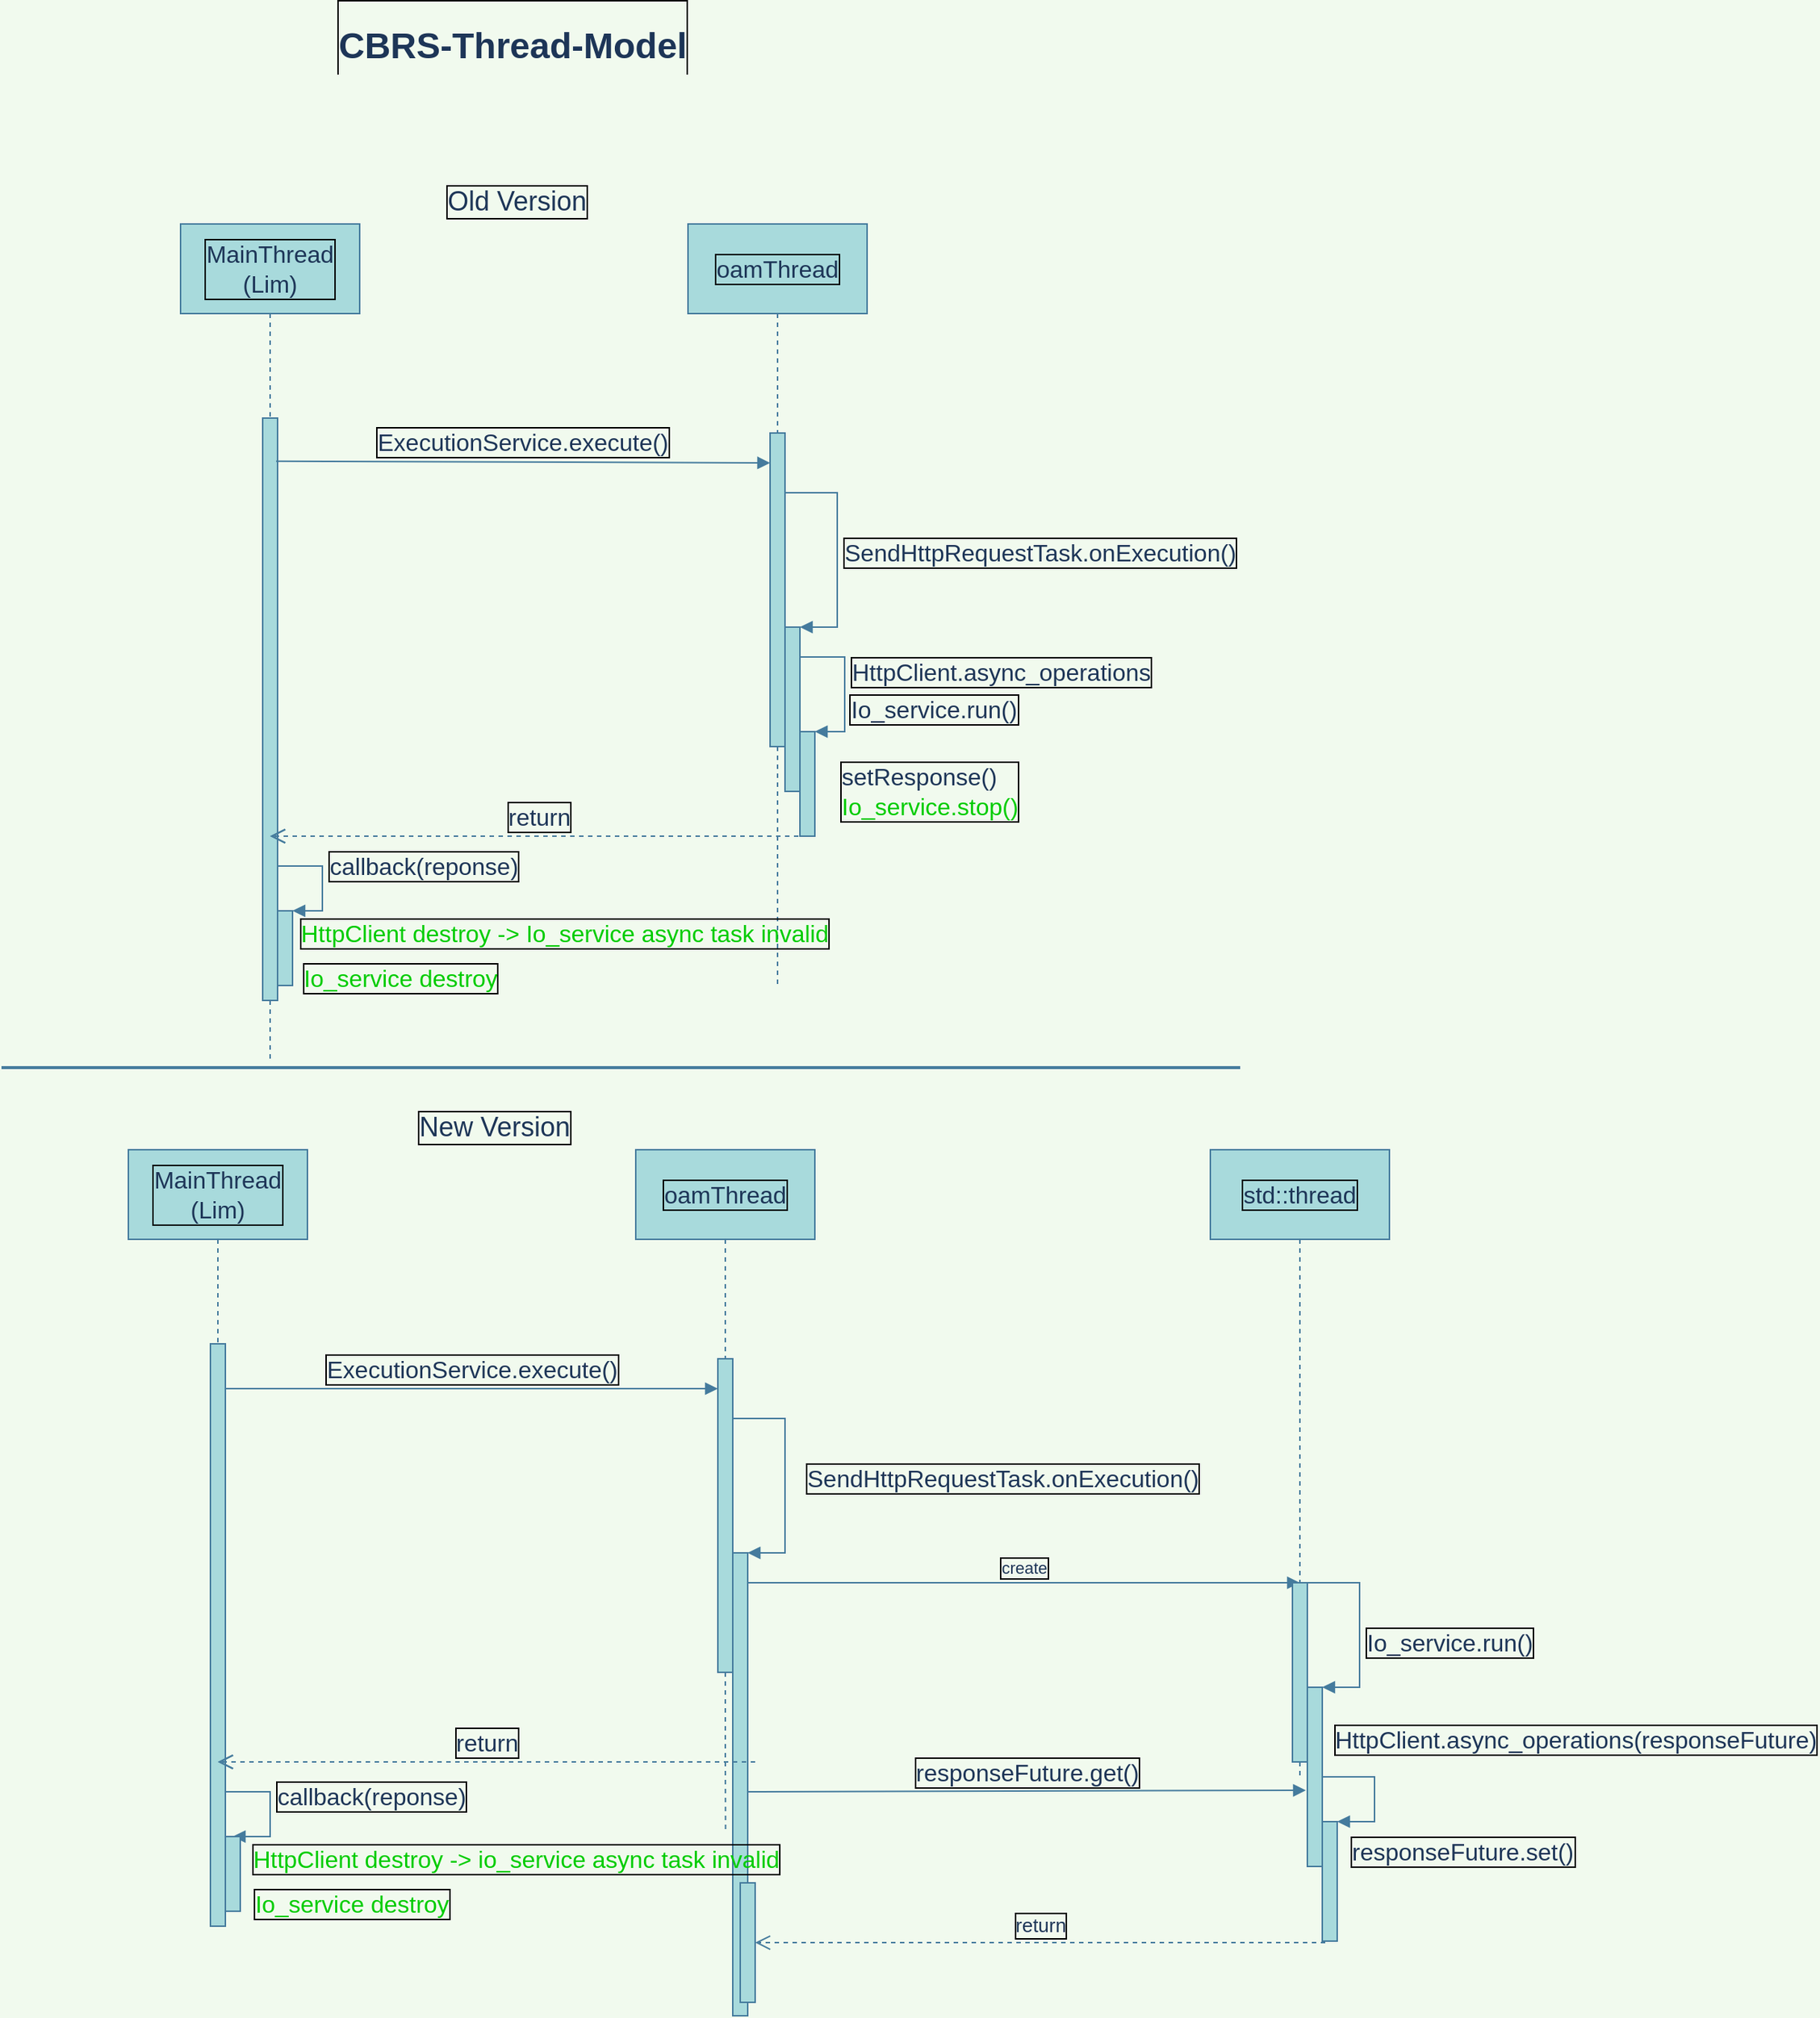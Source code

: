<mxfile version="18.0.0" type="github">
  <diagram id="kgpKYQtTHZ0yAKxKKP6v" name="Page-1">
    <mxGraphModel dx="1422" dy="762" grid="1" gridSize="10" guides="1" tooltips="1" connect="1" arrows="1" fold="1" page="1" pageScale="1" pageWidth="850" pageHeight="1100" background="#F1FAEE" math="0" shadow="0">
      <root>
        <mxCell id="0" />
        <mxCell id="1" parent="0" />
        <mxCell id="LY62BqVsODy2IkJWC0Tn-2" style="edgeStyle=orthogonalEdgeStyle;orthogonalLoop=1;jettySize=auto;html=1;dashed=1;endArrow=none;endFill=0;fontSize=16;labelBackgroundColor=#F1FAEE;strokeColor=#457B9D;fontColor=#1D3557;labelBorderColor=default;rounded=0;" parent="1" source="LY62BqVsODy2IkJWC0Tn-1" edge="1">
          <mxGeometry relative="1" as="geometry">
            <mxPoint x="190" y="640" as="targetPoint" />
          </mxGeometry>
        </mxCell>
        <mxCell id="LY62BqVsODy2IkJWC0Tn-1" value="MainThread&lt;br style=&quot;font-size: 16px;&quot;&gt;(Lim)" style="whiteSpace=wrap;html=1;fontSize=16;fillColor=#A8DADC;strokeColor=#457B9D;fontColor=#1D3557;labelBorderColor=default;rounded=0;" parent="1" vertex="1">
          <mxGeometry x="130" y="160" width="120" height="60" as="geometry" />
        </mxCell>
        <mxCell id="LY62BqVsODy2IkJWC0Tn-7" style="edgeStyle=orthogonalEdgeStyle;orthogonalLoop=1;jettySize=auto;html=1;dashed=1;endArrow=none;endFill=0;startArrow=none;fontSize=16;labelBackgroundColor=#F1FAEE;strokeColor=#457B9D;fontColor=#1D3557;labelBorderColor=default;rounded=0;" parent="1" source="LY62BqVsODy2IkJWC0Tn-14" edge="1">
          <mxGeometry relative="1" as="geometry">
            <mxPoint x="530" y="670" as="targetPoint" />
          </mxGeometry>
        </mxCell>
        <mxCell id="LY62BqVsODy2IkJWC0Tn-4" value="oamThread" style="whiteSpace=wrap;html=1;fontSize=16;fillColor=#A8DADC;strokeColor=#457B9D;fontColor=#1D3557;labelBorderColor=default;rounded=0;" parent="1" vertex="1">
          <mxGeometry x="470" y="160" width="120" height="60" as="geometry" />
        </mxCell>
        <mxCell id="LY62BqVsODy2IkJWC0Tn-5" style="edgeStyle=orthogonalEdgeStyle;orthogonalLoop=1;jettySize=auto;html=1;dashed=1;endArrow=none;endFill=0;fontSize=16;labelBackgroundColor=#F1FAEE;strokeColor=#457B9D;fontColor=#1D3557;labelBorderColor=default;rounded=0;" parent="1" source="LY62BqVsODy2IkJWC0Tn-1" edge="1">
          <mxGeometry relative="1" as="geometry">
            <mxPoint x="190" y="640" as="targetPoint" />
            <mxPoint x="190" y="220" as="sourcePoint" />
            <Array as="points">
              <mxPoint x="190" y="350" />
              <mxPoint x="190" y="350" />
            </Array>
          </mxGeometry>
        </mxCell>
        <mxCell id="LY62BqVsODy2IkJWC0Tn-6" style="edgeStyle=orthogonalEdgeStyle;orthogonalLoop=1;jettySize=auto;html=1;dashed=1;endArrow=none;endFill=0;startArrow=none;fontSize=16;labelBackgroundColor=#F1FAEE;strokeColor=#457B9D;fontColor=#1D3557;labelBorderColor=default;rounded=0;" parent="1" edge="1">
          <mxGeometry relative="1" as="geometry">
            <mxPoint x="190" y="720" as="targetPoint" />
            <mxPoint x="195" y="415" as="sourcePoint" />
            <Array as="points">
              <mxPoint x="190" y="415" />
            </Array>
          </mxGeometry>
        </mxCell>
        <mxCell id="LY62BqVsODy2IkJWC0Tn-10" value="" style="html=1;points=[];perimeter=orthogonalPerimeter;fontSize=16;fillColor=#A8DADC;strokeColor=#457B9D;fontColor=#1D3557;labelBorderColor=default;rounded=0;" parent="1" vertex="1">
          <mxGeometry x="185" y="290" width="10" height="390" as="geometry" />
        </mxCell>
        <mxCell id="LY62BqVsODy2IkJWC0Tn-14" value="" style="html=1;points=[];perimeter=orthogonalPerimeter;fontSize=16;fillColor=#A8DADC;strokeColor=#457B9D;fontColor=#1D3557;labelBorderColor=default;rounded=0;" parent="1" vertex="1">
          <mxGeometry x="525" y="300" width="10" height="210" as="geometry" />
        </mxCell>
        <mxCell id="LY62BqVsODy2IkJWC0Tn-15" value="" style="edgeStyle=orthogonalEdgeStyle;orthogonalLoop=1;jettySize=auto;html=1;dashed=1;endArrow=none;endFill=0;fontSize=16;labelBackgroundColor=#F1FAEE;strokeColor=#457B9D;fontColor=#1D3557;labelBorderColor=default;rounded=0;" parent="1" source="LY62BqVsODy2IkJWC0Tn-4" target="LY62BqVsODy2IkJWC0Tn-14" edge="1">
          <mxGeometry relative="1" as="geometry">
            <mxPoint x="530" y="660" as="targetPoint" />
            <mxPoint x="530" y="220" as="sourcePoint" />
          </mxGeometry>
        </mxCell>
        <mxCell id="LY62BqVsODy2IkJWC0Tn-26" value="" style="html=1;points=[];perimeter=orthogonalPerimeter;fontSize=16;fillColor=#A8DADC;strokeColor=#457B9D;fontColor=#1D3557;labelBorderColor=default;rounded=0;" parent="1" vertex="1">
          <mxGeometry x="535" y="430" width="10" height="110" as="geometry" />
        </mxCell>
        <mxCell id="LY62BqVsODy2IkJWC0Tn-27" value="SendHttpRequestTask.onExecution()" style="edgeStyle=orthogonalEdgeStyle;html=1;align=left;spacingLeft=2;endArrow=block;entryX=1;entryY=0;fontSize=16;labelBackgroundColor=#F1FAEE;strokeColor=#457B9D;fontColor=#1D3557;labelBorderColor=default;rounded=0;" parent="1" target="LY62BqVsODy2IkJWC0Tn-26" edge="1">
          <mxGeometry x="0.302" relative="1" as="geometry">
            <mxPoint x="535" y="405" as="sourcePoint" />
            <Array as="points">
              <mxPoint x="535" y="340" />
              <mxPoint x="570" y="340" />
              <mxPoint x="570" y="430" />
            </Array>
            <mxPoint as="offset" />
          </mxGeometry>
        </mxCell>
        <mxCell id="LY62BqVsODy2IkJWC0Tn-33" value="ExecutionService.execute()" style="html=1;verticalAlign=bottom;endArrow=block;fontSize=16;labelBackgroundColor=#F1FAEE;strokeColor=#457B9D;fontColor=#1D3557;exitX=0.9;exitY=0.074;exitDx=0;exitDy=0;exitPerimeter=0;labelBorderColor=default;rounded=0;" parent="1" edge="1" source="LY62BqVsODy2IkJWC0Tn-10">
          <mxGeometry width="80" relative="1" as="geometry">
            <mxPoint x="200" y="320" as="sourcePoint" />
            <mxPoint x="525" y="320" as="targetPoint" />
          </mxGeometry>
        </mxCell>
        <mxCell id="LY62BqVsODy2IkJWC0Tn-34" value="" style="html=1;points=[];perimeter=orthogonalPerimeter;fontSize=16;fillColor=#A8DADC;strokeColor=#457B9D;fontColor=#1D3557;labelBorderColor=default;rounded=0;" parent="1" vertex="1">
          <mxGeometry x="545" y="500" width="10" height="70" as="geometry" />
        </mxCell>
        <mxCell id="LY62BqVsODy2IkJWC0Tn-35" value="HttpClient.async_operations" style="edgeStyle=orthogonalEdgeStyle;html=1;align=left;spacingLeft=2;endArrow=block;entryX=1;entryY=0;fontSize=16;labelBackgroundColor=#F1FAEE;strokeColor=#457B9D;fontColor=#1D3557;labelBorderColor=default;rounded=0;" parent="1" target="LY62BqVsODy2IkJWC0Tn-34" edge="1">
          <mxGeometry relative="1" as="geometry">
            <mxPoint x="545" y="470" as="sourcePoint" />
            <Array as="points">
              <mxPoint x="545" y="450" />
              <mxPoint x="575" y="450" />
              <mxPoint x="575" y="500" />
            </Array>
          </mxGeometry>
        </mxCell>
        <mxCell id="LY62BqVsODy2IkJWC0Tn-36" value="return" style="html=1;verticalAlign=bottom;endArrow=open;dashed=1;endSize=8;fontSize=16;labelBackgroundColor=#F1FAEE;strokeColor=#457B9D;fontColor=#1D3557;labelBorderColor=default;rounded=0;" parent="1" edge="1">
          <mxGeometry relative="1" as="geometry">
            <mxPoint x="550" y="570" as="sourcePoint" />
            <mxPoint x="190" y="570" as="targetPoint" />
          </mxGeometry>
        </mxCell>
        <mxCell id="LY62BqVsODy2IkJWC0Tn-39" value="return" style="html=1;verticalAlign=bottom;endArrow=open;dashed=1;endSize=8;fontSize=16;labelBackgroundColor=#F1FAEE;strokeColor=#457B9D;fontColor=#1D3557;labelBorderColor=default;rounded=0;" parent="1" edge="1">
          <mxGeometry relative="1" as="geometry">
            <mxPoint x="550" y="570" as="sourcePoint" />
            <mxPoint x="190" y="570" as="targetPoint" />
          </mxGeometry>
        </mxCell>
        <mxCell id="LY62BqVsODy2IkJWC0Tn-40" value="setResponse()&lt;br&gt;&lt;font color=&quot;#00cc00&quot;&gt;Io_service.stop()&lt;/font&gt;" style="text;html=1;strokeColor=none;fillColor=none;align=left;verticalAlign=middle;whiteSpace=wrap;fontSize=16;fontColor=#1D3557;labelBorderColor=default;rounded=0;" parent="1" vertex="1">
          <mxGeometry x="570" y="520" width="160" height="40" as="geometry" />
        </mxCell>
        <mxCell id="LY62BqVsODy2IkJWC0Tn-41" value="" style="html=1;points=[];perimeter=orthogonalPerimeter;fontSize=16;fillColor=#A8DADC;strokeColor=#457B9D;fontColor=#1D3557;labelBorderColor=default;rounded=0;" parent="1" vertex="1">
          <mxGeometry x="195" y="620" width="10" height="50" as="geometry" />
        </mxCell>
        <mxCell id="LY62BqVsODy2IkJWC0Tn-42" value="callback(reponse)" style="edgeStyle=orthogonalEdgeStyle;html=1;align=left;spacingLeft=2;endArrow=block;entryX=1;entryY=0;fontSize=16;labelBackgroundColor=#F1FAEE;strokeColor=#457B9D;fontColor=#1D3557;labelBorderColor=default;rounded=0;" parent="1" target="LY62BqVsODy2IkJWC0Tn-41" edge="1">
          <mxGeometry relative="1" as="geometry">
            <mxPoint x="195" y="610" as="sourcePoint" />
            <Array as="points">
              <mxPoint x="195" y="590" />
              <mxPoint x="225" y="590" />
              <mxPoint x="225" y="620" />
            </Array>
          </mxGeometry>
        </mxCell>
        <mxCell id="LY62BqVsODy2IkJWC0Tn-43" value="Io_service.run()" style="text;html=1;strokeColor=none;fillColor=none;align=center;verticalAlign=middle;whiteSpace=wrap;fontSize=16;fontStyle=0;fontColor=#1D3557;labelBorderColor=default;rounded=0;" parent="1" vertex="1">
          <mxGeometry x="570" y="470" width="130" height="30" as="geometry" />
        </mxCell>
        <mxCell id="LY62BqVsODy2IkJWC0Tn-45" value="&lt;span style=&quot;font-size: 16px;&quot;&gt;&lt;font color=&quot;#00cc00&quot;&gt;Io_service destroy&lt;/font&gt;&lt;/span&gt;" style="text;html=1;strokeColor=none;fillColor=none;align=center;verticalAlign=middle;whiteSpace=wrap;fontSize=16;fontColor=#1D3557;labelBorderColor=default;rounded=0;" parent="1" vertex="1">
          <mxGeometry x="205" y="650" width="145" height="30" as="geometry" />
        </mxCell>
        <mxCell id="LY62BqVsODy2IkJWC0Tn-48" value="&lt;span style=&quot;font-size: 16px&quot;&gt;&lt;font color=&quot;#00cc00&quot;&gt;HttpClient destroy -&amp;gt; Io_service async task invalid&lt;/font&gt;&lt;/span&gt;" style="text;html=1;strokeColor=none;fillColor=none;align=center;verticalAlign=middle;whiteSpace=wrap;fontSize=16;fontColor=#1D3557;labelBorderColor=default;rounded=0;" parent="1" vertex="1">
          <mxGeometry x="205" y="620" width="365" height="30" as="geometry" />
        </mxCell>
        <mxCell id="mft_dp02x0jolZUBzmze-1" value="" style="line;strokeWidth=2;html=1;labelBackgroundColor=#F1FAEE;fillColor=#A8DADC;strokeColor=#457B9D;fontColor=#1D3557;labelBorderColor=default;rounded=0;" vertex="1" parent="1">
          <mxGeometry x="10" y="720" width="830" height="10" as="geometry" />
        </mxCell>
        <mxCell id="mft_dp02x0jolZUBzmze-2" value="&lt;h1&gt;CBRS-Thread-Model&lt;/h1&gt;" style="text;html=1;strokeColor=none;fillColor=none;spacing=5;spacingTop=-20;whiteSpace=wrap;overflow=hidden;fontColor=#1D3557;labelBorderColor=default;rounded=0;" vertex="1" parent="1">
          <mxGeometry x="230" y="20" width="250" height="40" as="geometry" />
        </mxCell>
        <mxCell id="mft_dp02x0jolZUBzmze-4" value="Old Version" style="text;html=1;align=center;verticalAlign=middle;resizable=0;points=[];autosize=1;strokeColor=none;fillColor=none;fontSize=18;fontColor=#1D3557;labelBorderColor=default;rounded=0;" vertex="1" parent="1">
          <mxGeometry x="300" y="130" width="110" height="30" as="geometry" />
        </mxCell>
        <mxCell id="mft_dp02x0jolZUBzmze-49" style="edgeStyle=orthogonalEdgeStyle;orthogonalLoop=1;jettySize=auto;html=1;dashed=1;endArrow=none;endFill=0;fontSize=16;labelBackgroundColor=#F1FAEE;strokeColor=#457B9D;fontColor=#1D3557;labelBorderColor=default;rounded=0;" edge="1" source="mft_dp02x0jolZUBzmze-50" parent="1">
          <mxGeometry relative="1" as="geometry">
            <mxPoint x="155" y="1260" as="targetPoint" />
          </mxGeometry>
        </mxCell>
        <mxCell id="mft_dp02x0jolZUBzmze-50" value="MainThread&lt;br style=&quot;font-size: 16px;&quot;&gt;(Lim)" style="whiteSpace=wrap;html=1;fontSize=16;fillColor=#A8DADC;strokeColor=#457B9D;fontColor=#1D3557;labelBorderColor=default;rounded=0;" vertex="1" parent="1">
          <mxGeometry x="95" y="780" width="120" height="60" as="geometry" />
        </mxCell>
        <mxCell id="mft_dp02x0jolZUBzmze-51" style="edgeStyle=orthogonalEdgeStyle;orthogonalLoop=1;jettySize=auto;html=1;dashed=1;endArrow=none;endFill=0;startArrow=none;fontSize=16;labelBackgroundColor=#F1FAEE;strokeColor=#457B9D;fontColor=#1D3557;entryX=0.826;entryY=-0.133;entryDx=0;entryDy=0;entryPerimeter=0;labelBorderColor=default;rounded=0;" edge="1" source="mft_dp02x0jolZUBzmze-55" parent="1" target="mft_dp02x0jolZUBzmze-88">
          <mxGeometry relative="1" as="geometry">
            <mxPoint x="495" y="1330" as="targetPoint" />
          </mxGeometry>
        </mxCell>
        <mxCell id="mft_dp02x0jolZUBzmze-52" value="oamThread" style="whiteSpace=wrap;html=1;fontSize=16;fillColor=#A8DADC;strokeColor=#457B9D;fontColor=#1D3557;labelBorderColor=default;rounded=0;" vertex="1" parent="1">
          <mxGeometry x="435" y="780" width="120" height="60" as="geometry" />
        </mxCell>
        <mxCell id="mft_dp02x0jolZUBzmze-53" style="edgeStyle=orthogonalEdgeStyle;orthogonalLoop=1;jettySize=auto;html=1;dashed=1;endArrow=none;endFill=0;fontSize=16;labelBackgroundColor=#F1FAEE;strokeColor=#457B9D;fontColor=#1D3557;labelBorderColor=default;rounded=0;" edge="1" source="mft_dp02x0jolZUBzmze-50" parent="1">
          <mxGeometry relative="1" as="geometry">
            <mxPoint x="155" y="1260" as="targetPoint" />
            <mxPoint x="155" y="840" as="sourcePoint" />
            <Array as="points">
              <mxPoint x="155" y="970" />
              <mxPoint x="155" y="970" />
            </Array>
          </mxGeometry>
        </mxCell>
        <mxCell id="mft_dp02x0jolZUBzmze-54" value="" style="html=1;points=[];perimeter=orthogonalPerimeter;fontSize=16;fillColor=#A8DADC;strokeColor=#457B9D;fontColor=#1D3557;labelBorderColor=default;rounded=0;" vertex="1" parent="1">
          <mxGeometry x="150" y="910" width="10" height="390" as="geometry" />
        </mxCell>
        <mxCell id="mft_dp02x0jolZUBzmze-55" value="" style="html=1;points=[];perimeter=orthogonalPerimeter;fontSize=16;fillColor=#A8DADC;strokeColor=#457B9D;fontColor=#1D3557;labelBorderColor=default;rounded=0;" vertex="1" parent="1">
          <mxGeometry x="490" y="920" width="10" height="210" as="geometry" />
        </mxCell>
        <mxCell id="mft_dp02x0jolZUBzmze-56" value="" style="edgeStyle=orthogonalEdgeStyle;orthogonalLoop=1;jettySize=auto;html=1;dashed=1;endArrow=none;endFill=0;fontSize=16;labelBackgroundColor=#F1FAEE;strokeColor=#457B9D;fontColor=#1D3557;labelBorderColor=default;rounded=0;" edge="1" source="mft_dp02x0jolZUBzmze-52" target="mft_dp02x0jolZUBzmze-55" parent="1">
          <mxGeometry relative="1" as="geometry">
            <mxPoint x="495" y="1280" as="targetPoint" />
            <mxPoint x="495" y="840" as="sourcePoint" />
          </mxGeometry>
        </mxCell>
        <mxCell id="mft_dp02x0jolZUBzmze-57" value="" style="html=1;points=[];perimeter=orthogonalPerimeter;fontSize=16;fillColor=#A8DADC;strokeColor=#457B9D;fontColor=#1D3557;labelBorderColor=default;rounded=0;" vertex="1" parent="1">
          <mxGeometry x="500" y="1050" width="10" height="310" as="geometry" />
        </mxCell>
        <mxCell id="mft_dp02x0jolZUBzmze-58" value="SendHttpRequestTask.onExecution()" style="edgeStyle=orthogonalEdgeStyle;html=1;align=left;spacingLeft=2;endArrow=block;entryX=1;entryY=0;fontSize=16;labelBackgroundColor=#F1FAEE;strokeColor=#457B9D;fontColor=#1D3557;labelBorderColor=default;rounded=0;" edge="1" target="mft_dp02x0jolZUBzmze-57" parent="1">
          <mxGeometry x="0.302" y="10" relative="1" as="geometry">
            <mxPoint x="500" y="1025" as="sourcePoint" />
            <Array as="points">
              <mxPoint x="500" y="960" />
              <mxPoint x="535" y="960" />
              <mxPoint x="535" y="1050" />
            </Array>
            <mxPoint as="offset" />
          </mxGeometry>
        </mxCell>
        <mxCell id="mft_dp02x0jolZUBzmze-59" value="ExecutionService.execute()" style="html=1;verticalAlign=bottom;endArrow=block;fontSize=16;labelBackgroundColor=#F1FAEE;strokeColor=#457B9D;fontColor=#1D3557;labelBorderColor=default;rounded=0;" edge="1" parent="1">
          <mxGeometry width="80" relative="1" as="geometry">
            <mxPoint x="160" y="940" as="sourcePoint" />
            <mxPoint x="490" y="940" as="targetPoint" />
          </mxGeometry>
        </mxCell>
        <mxCell id="mft_dp02x0jolZUBzmze-62" value="return" style="html=1;verticalAlign=bottom;endArrow=open;dashed=1;endSize=8;fontSize=16;labelBackgroundColor=#F1FAEE;strokeColor=#457B9D;fontColor=#1D3557;labelBorderColor=default;rounded=0;" edge="1" parent="1">
          <mxGeometry relative="1" as="geometry">
            <mxPoint x="515" y="1190" as="sourcePoint" />
            <mxPoint x="155" y="1190" as="targetPoint" />
          </mxGeometry>
        </mxCell>
        <mxCell id="mft_dp02x0jolZUBzmze-63" value="return" style="html=1;verticalAlign=bottom;endArrow=open;dashed=1;endSize=8;fontSize=16;labelBackgroundColor=#F1FAEE;strokeColor=#457B9D;fontColor=#1D3557;labelBorderColor=default;rounded=0;" edge="1" parent="1">
          <mxGeometry relative="1" as="geometry">
            <mxPoint x="515" y="1190" as="sourcePoint" />
            <mxPoint x="155" y="1190" as="targetPoint" />
          </mxGeometry>
        </mxCell>
        <mxCell id="mft_dp02x0jolZUBzmze-66" value="callback(reponse)" style="edgeStyle=orthogonalEdgeStyle;html=1;align=left;spacingLeft=2;endArrow=block;entryX=1;entryY=0;fontSize=16;labelBackgroundColor=#F1FAEE;strokeColor=#457B9D;fontColor=#1D3557;labelBorderColor=default;rounded=0;" edge="1" parent="1">
          <mxGeometry relative="1" as="geometry">
            <mxPoint x="160" y="1230" as="sourcePoint" />
            <Array as="points">
              <mxPoint x="160" y="1210" />
              <mxPoint x="190" y="1210" />
              <mxPoint x="190" y="1240" />
            </Array>
            <mxPoint x="165" y="1240" as="targetPoint" />
          </mxGeometry>
        </mxCell>
        <mxCell id="mft_dp02x0jolZUBzmze-70" value="New Version" style="text;html=1;align=center;verticalAlign=middle;resizable=0;points=[];autosize=1;strokeColor=none;fillColor=none;fontSize=18;fontColor=#1D3557;labelBorderColor=default;rounded=0;" vertex="1" parent="1">
          <mxGeometry x="280" y="750" width="120" height="30" as="geometry" />
        </mxCell>
        <mxCell id="mft_dp02x0jolZUBzmze-71" value="std::thread" style="whiteSpace=wrap;html=1;fontSize=16;fillColor=#A8DADC;strokeColor=#457B9D;fontColor=#1D3557;labelBorderColor=default;rounded=0;" vertex="1" parent="1">
          <mxGeometry x="820" y="780" width="120" height="60" as="geometry" />
        </mxCell>
        <mxCell id="mft_dp02x0jolZUBzmze-74" value="" style="edgeStyle=orthogonalEdgeStyle;orthogonalLoop=1;jettySize=auto;html=1;dashed=1;endArrow=none;endFill=0;fontSize=16;labelBackgroundColor=#F1FAEE;strokeColor=#457B9D;fontColor=#1D3557;exitX=0.5;exitY=1;exitDx=0;exitDy=0;startArrow=none;labelBorderColor=default;rounded=0;" edge="1" parent="1" source="mft_dp02x0jolZUBzmze-81">
          <mxGeometry relative="1" as="geometry">
            <mxPoint x="880" y="1200" as="targetPoint" />
            <mxPoint x="505" y="850" as="sourcePoint" />
          </mxGeometry>
        </mxCell>
        <mxCell id="mft_dp02x0jolZUBzmze-79" value="create" style="html=1;verticalAlign=bottom;endArrow=block;fontColor=#1D3557;strokeColor=#457B9D;fillColor=#A8DADC;labelBorderColor=default;rounded=0;labelBackgroundColor=#F1FAEE;" edge="1" parent="1">
          <mxGeometry width="80" relative="1" as="geometry">
            <mxPoint x="510" y="1070" as="sourcePoint" />
            <mxPoint x="880" y="1070" as="targetPoint" />
          </mxGeometry>
        </mxCell>
        <mxCell id="mft_dp02x0jolZUBzmze-81" value="" style="html=1;points=[];perimeter=orthogonalPerimeter;fontColor=#1D3557;strokeColor=#457B9D;fillColor=#A8DADC;labelBorderColor=default;rounded=0;" vertex="1" parent="1">
          <mxGeometry x="875" y="1070" width="10" height="120" as="geometry" />
        </mxCell>
        <mxCell id="mft_dp02x0jolZUBzmze-82" value="" style="edgeStyle=orthogonalEdgeStyle;orthogonalLoop=1;jettySize=auto;html=1;dashed=1;endArrow=none;endFill=0;fontSize=16;labelBackgroundColor=#F1FAEE;strokeColor=#457B9D;fontColor=#1D3557;exitX=0.5;exitY=1;exitDx=0;exitDy=0;labelBorderColor=default;rounded=0;" edge="1" parent="1" source="mft_dp02x0jolZUBzmze-71" target="mft_dp02x0jolZUBzmze-81">
          <mxGeometry relative="1" as="geometry">
            <mxPoint x="881" y="1320" as="targetPoint" />
            <mxPoint x="880" y="840" as="sourcePoint" />
          </mxGeometry>
        </mxCell>
        <mxCell id="mft_dp02x0jolZUBzmze-83" value="" style="html=1;points=[];perimeter=orthogonalPerimeter;fontColor=#1D3557;strokeColor=#457B9D;fillColor=#A8DADC;labelBorderColor=default;rounded=0;" vertex="1" parent="1">
          <mxGeometry x="885" y="1140" width="10" height="120" as="geometry" />
        </mxCell>
        <mxCell id="mft_dp02x0jolZUBzmze-85" value="Io_service.run()" style="edgeStyle=orthogonalEdgeStyle;html=1;align=left;spacingLeft=2;endArrow=block;entryX=1;entryY=0;fontSize=16;labelBackgroundColor=#F1FAEE;strokeColor=#457B9D;fontColor=#1D3557;labelBorderColor=default;rounded=0;" edge="1" parent="1">
          <mxGeometry x="0.371" relative="1" as="geometry">
            <mxPoint x="885" y="1115" as="sourcePoint" />
            <Array as="points">
              <mxPoint x="885" y="1070" />
              <mxPoint x="920" y="1070" />
              <mxPoint x="920" y="1140" />
            </Array>
            <mxPoint as="offset" />
            <mxPoint x="895" y="1140" as="targetPoint" />
          </mxGeometry>
        </mxCell>
        <mxCell id="mft_dp02x0jolZUBzmze-86" value="" style="html=1;points=[];perimeter=orthogonalPerimeter;fontSize=16;fillColor=#A8DADC;strokeColor=#457B9D;fontColor=#1D3557;labelBorderColor=default;rounded=0;" vertex="1" parent="1">
          <mxGeometry x="160" y="1240" width="10" height="50" as="geometry" />
        </mxCell>
        <mxCell id="mft_dp02x0jolZUBzmze-87" value="&lt;span style=&quot;font-size: 16px;&quot;&gt;&lt;font color=&quot;#00cc00&quot;&gt;Io_service destroy&lt;/font&gt;&lt;/span&gt;" style="text;html=1;strokeColor=none;fillColor=none;align=center;verticalAlign=middle;whiteSpace=wrap;fontSize=16;fontColor=#1D3557;labelBorderColor=default;rounded=0;" vertex="1" parent="1">
          <mxGeometry x="170" y="1270" width="150" height="30" as="geometry" />
        </mxCell>
        <mxCell id="mft_dp02x0jolZUBzmze-88" value="&lt;span style=&quot;font-size: 16px&quot;&gt;&lt;font color=&quot;#00cc00&quot;&gt;HttpClient destroy -&amp;gt; io_service async task invalid&lt;/font&gt;&lt;/span&gt;" style="text;html=1;strokeColor=none;fillColor=none;align=center;verticalAlign=middle;whiteSpace=wrap;fontSize=16;fontColor=#1D3557;labelBorderColor=default;rounded=0;" vertex="1" parent="1">
          <mxGeometry x="140" y="1240" width="430" height="30" as="geometry" />
        </mxCell>
        <mxCell id="mft_dp02x0jolZUBzmze-89" value="&lt;span style=&quot;font-size: 16px; text-align: left; background-color: rgb(241, 250, 238);&quot;&gt;HttpClient.async_operations(responseFuture)&lt;/span&gt;" style="text;html=1;strokeColor=none;fillColor=none;align=center;verticalAlign=middle;whiteSpace=wrap;fontSize=13;fontColor=#1D3557;labelBorderColor=default;rounded=0;" vertex="1" parent="1">
          <mxGeometry x="960" y="1160" width="210" height="30" as="geometry" />
        </mxCell>
        <mxCell id="mft_dp02x0jolZUBzmze-90" value="responseFuture.get()" style="html=1;verticalAlign=bottom;endArrow=block;fontSize=16;labelBackgroundColor=#F1FAEE;strokeColor=#457B9D;fontColor=#1D3557;exitX=0.9;exitY=0.074;exitDx=0;exitDy=0;exitPerimeter=0;entryX=-0.1;entryY=0.575;entryDx=0;entryDy=0;entryPerimeter=0;labelBorderColor=default;rounded=0;" edge="1" parent="1" target="mft_dp02x0jolZUBzmze-83">
          <mxGeometry width="80" relative="1" as="geometry">
            <mxPoint x="510" y="1210" as="sourcePoint" />
            <mxPoint x="880" y="1210" as="targetPoint" />
          </mxGeometry>
        </mxCell>
        <mxCell id="mft_dp02x0jolZUBzmze-92" value="" style="html=1;points=[];perimeter=orthogonalPerimeter;fontSize=13;fontColor=#1D3557;strokeColor=#457B9D;fillColor=#A8DADC;labelBorderColor=default;rounded=0;" vertex="1" parent="1">
          <mxGeometry x="895" y="1230" width="10" height="80" as="geometry" />
        </mxCell>
        <mxCell id="mft_dp02x0jolZUBzmze-95" value="responseFuture.set()" style="edgeStyle=orthogonalEdgeStyle;html=1;align=left;spacingLeft=2;endArrow=block;fontSize=16;labelBackgroundColor=#F1FAEE;strokeColor=#457B9D;fontColor=#1D3557;labelBorderColor=default;rounded=0;" edge="1" parent="1">
          <mxGeometry x="-1" y="-16" relative="1" as="geometry">
            <mxPoint x="895" y="1245" as="sourcePoint" />
            <Array as="points">
              <mxPoint x="895" y="1200" />
              <mxPoint x="930" y="1200" />
              <mxPoint x="930" y="1230" />
              <mxPoint x="905" y="1230" />
            </Array>
            <mxPoint x="-1" y="5" as="offset" />
            <mxPoint x="905" y="1230" as="targetPoint" />
          </mxGeometry>
        </mxCell>
        <mxCell id="mft_dp02x0jolZUBzmze-97" value="return" style="html=1;verticalAlign=bottom;endArrow=open;dashed=1;endSize=8;fontSize=13;fontColor=#1D3557;strokeColor=#457B9D;fillColor=#A8DADC;exitX=0.2;exitY=1.013;exitDx=0;exitDy=0;exitPerimeter=0;labelBorderColor=default;rounded=0;labelBackgroundColor=#F1FAEE;" edge="1" parent="1" source="mft_dp02x0jolZUBzmze-92" target="mft_dp02x0jolZUBzmze-98">
          <mxGeometry relative="1" as="geometry">
            <mxPoint x="890" y="1280" as="sourcePoint" />
            <mxPoint x="510" y="1311" as="targetPoint" />
          </mxGeometry>
        </mxCell>
        <mxCell id="mft_dp02x0jolZUBzmze-98" value="" style="html=1;points=[];perimeter=orthogonalPerimeter;fontSize=13;fontColor=#1D3557;strokeColor=#457B9D;fillColor=#A8DADC;labelBorderColor=default;rounded=0;" vertex="1" parent="1">
          <mxGeometry x="505" y="1271" width="10" height="80" as="geometry" />
        </mxCell>
      </root>
    </mxGraphModel>
  </diagram>
</mxfile>

